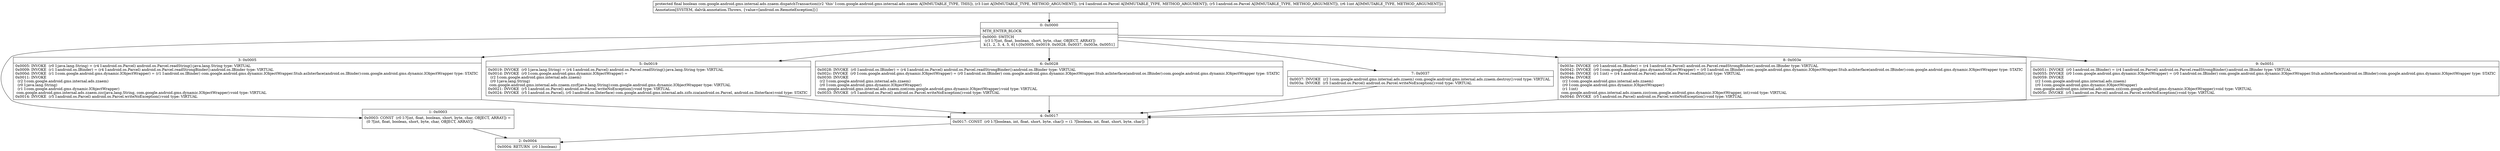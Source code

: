 digraph "CFG forcom.google.android.gms.internal.ads.zzaem.dispatchTransaction(ILandroid\/os\/Parcel;Landroid\/os\/Parcel;I)Z" {
Node_0 [shape=record,label="{0\:\ 0x0000|MTH_ENTER_BLOCK\l|0x0000: SWITCH  \l  (r3 I:?[int, float, boolean, short, byte, char, OBJECT, ARRAY])\l k:[1, 2, 3, 4, 5, 6] t:[0x0005, 0x0019, 0x0028, 0x0037, 0x003e, 0x0051] \l}"];
Node_1 [shape=record,label="{1\:\ 0x0003|0x0003: CONST  (r0 I:?[int, float, boolean, short, byte, char, OBJECT, ARRAY]) = \l  (0 ?[int, float, boolean, short, byte, char, OBJECT, ARRAY])\l \l}"];
Node_2 [shape=record,label="{2\:\ 0x0004|0x0004: RETURN  (r0 I:boolean) \l}"];
Node_3 [shape=record,label="{3\:\ 0x0005|0x0005: INVOKE  (r0 I:java.lang.String) = (r4 I:android.os.Parcel) android.os.Parcel.readString():java.lang.String type: VIRTUAL \l0x0009: INVOKE  (r1 I:android.os.IBinder) = (r4 I:android.os.Parcel) android.os.Parcel.readStrongBinder():android.os.IBinder type: VIRTUAL \l0x000d: INVOKE  (r1 I:com.google.android.gms.dynamic.IObjectWrapper) = (r1 I:android.os.IBinder) com.google.android.gms.dynamic.IObjectWrapper.Stub.asInterface(android.os.IBinder):com.google.android.gms.dynamic.IObjectWrapper type: STATIC \l0x0011: INVOKE  \l  (r2 I:com.google.android.gms.internal.ads.zzaem)\l  (r0 I:java.lang.String)\l  (r1 I:com.google.android.gms.dynamic.IObjectWrapper)\l com.google.android.gms.internal.ads.zzaem.zzc(java.lang.String, com.google.android.gms.dynamic.IObjectWrapper):void type: VIRTUAL \l0x0014: INVOKE  (r5 I:android.os.Parcel) android.os.Parcel.writeNoException():void type: VIRTUAL \l}"];
Node_4 [shape=record,label="{4\:\ 0x0017|0x0017: CONST  (r0 I:?[boolean, int, float, short, byte, char]) = (1 ?[boolean, int, float, short, byte, char]) \l}"];
Node_5 [shape=record,label="{5\:\ 0x0019|0x0019: INVOKE  (r0 I:java.lang.String) = (r4 I:android.os.Parcel) android.os.Parcel.readString():java.lang.String type: VIRTUAL \l0x001d: INVOKE  (r0 I:com.google.android.gms.dynamic.IObjectWrapper) = \l  (r2 I:com.google.android.gms.internal.ads.zzaem)\l  (r0 I:java.lang.String)\l com.google.android.gms.internal.ads.zzaem.zzcf(java.lang.String):com.google.android.gms.dynamic.IObjectWrapper type: VIRTUAL \l0x0021: INVOKE  (r5 I:android.os.Parcel) android.os.Parcel.writeNoException():void type: VIRTUAL \l0x0024: INVOKE  (r5 I:android.os.Parcel), (r0 I:android.os.IInterface) com.google.android.gms.internal.ads.zzfo.zza(android.os.Parcel, android.os.IInterface):void type: STATIC \l}"];
Node_6 [shape=record,label="{6\:\ 0x0028|0x0028: INVOKE  (r0 I:android.os.IBinder) = (r4 I:android.os.Parcel) android.os.Parcel.readStrongBinder():android.os.IBinder type: VIRTUAL \l0x002c: INVOKE  (r0 I:com.google.android.gms.dynamic.IObjectWrapper) = (r0 I:android.os.IBinder) com.google.android.gms.dynamic.IObjectWrapper.Stub.asInterface(android.os.IBinder):com.google.android.gms.dynamic.IObjectWrapper type: STATIC \l0x0030: INVOKE  \l  (r2 I:com.google.android.gms.internal.ads.zzaem)\l  (r0 I:com.google.android.gms.dynamic.IObjectWrapper)\l com.google.android.gms.internal.ads.zzaem.zze(com.google.android.gms.dynamic.IObjectWrapper):void type: VIRTUAL \l0x0033: INVOKE  (r5 I:android.os.Parcel) android.os.Parcel.writeNoException():void type: VIRTUAL \l}"];
Node_7 [shape=record,label="{7\:\ 0x0037|0x0037: INVOKE  (r2 I:com.google.android.gms.internal.ads.zzaem) com.google.android.gms.internal.ads.zzaem.destroy():void type: VIRTUAL \l0x003a: INVOKE  (r5 I:android.os.Parcel) android.os.Parcel.writeNoException():void type: VIRTUAL \l}"];
Node_8 [shape=record,label="{8\:\ 0x003e|0x003e: INVOKE  (r0 I:android.os.IBinder) = (r4 I:android.os.Parcel) android.os.Parcel.readStrongBinder():android.os.IBinder type: VIRTUAL \l0x0042: INVOKE  (r0 I:com.google.android.gms.dynamic.IObjectWrapper) = (r0 I:android.os.IBinder) com.google.android.gms.dynamic.IObjectWrapper.Stub.asInterface(android.os.IBinder):com.google.android.gms.dynamic.IObjectWrapper type: STATIC \l0x0046: INVOKE  (r1 I:int) = (r4 I:android.os.Parcel) android.os.Parcel.readInt():int type: VIRTUAL \l0x004a: INVOKE  \l  (r2 I:com.google.android.gms.internal.ads.zzaem)\l  (r0 I:com.google.android.gms.dynamic.IObjectWrapper)\l  (r1 I:int)\l com.google.android.gms.internal.ads.zzaem.zzc(com.google.android.gms.dynamic.IObjectWrapper, int):void type: VIRTUAL \l0x004d: INVOKE  (r5 I:android.os.Parcel) android.os.Parcel.writeNoException():void type: VIRTUAL \l}"];
Node_9 [shape=record,label="{9\:\ 0x0051|0x0051: INVOKE  (r0 I:android.os.IBinder) = (r4 I:android.os.Parcel) android.os.Parcel.readStrongBinder():android.os.IBinder type: VIRTUAL \l0x0055: INVOKE  (r0 I:com.google.android.gms.dynamic.IObjectWrapper) = (r0 I:android.os.IBinder) com.google.android.gms.dynamic.IObjectWrapper.Stub.asInterface(android.os.IBinder):com.google.android.gms.dynamic.IObjectWrapper type: STATIC \l0x0059: INVOKE  \l  (r2 I:com.google.android.gms.internal.ads.zzaem)\l  (r0 I:com.google.android.gms.dynamic.IObjectWrapper)\l com.google.android.gms.internal.ads.zzaem.zzi(com.google.android.gms.dynamic.IObjectWrapper):void type: VIRTUAL \l0x005c: INVOKE  (r5 I:android.os.Parcel) android.os.Parcel.writeNoException():void type: VIRTUAL \l}"];
MethodNode[shape=record,label="{protected final boolean com.google.android.gms.internal.ads.zzaem.dispatchTransaction((r2 'this' I:com.google.android.gms.internal.ads.zzaem A[IMMUTABLE_TYPE, THIS]), (r3 I:int A[IMMUTABLE_TYPE, METHOD_ARGUMENT]), (r4 I:android.os.Parcel A[IMMUTABLE_TYPE, METHOD_ARGUMENT]), (r5 I:android.os.Parcel A[IMMUTABLE_TYPE, METHOD_ARGUMENT]), (r6 I:int A[IMMUTABLE_TYPE, METHOD_ARGUMENT]))  | Annotation[SYSTEM, dalvik.annotation.Throws, \{value=[android.os.RemoteException]\}]\l}"];
MethodNode -> Node_0;
Node_0 -> Node_1;
Node_0 -> Node_3;
Node_0 -> Node_5;
Node_0 -> Node_6;
Node_0 -> Node_7;
Node_0 -> Node_8;
Node_0 -> Node_9;
Node_1 -> Node_2;
Node_3 -> Node_4;
Node_4 -> Node_2;
Node_5 -> Node_4;
Node_6 -> Node_4;
Node_7 -> Node_4;
Node_8 -> Node_4;
Node_9 -> Node_4;
}

